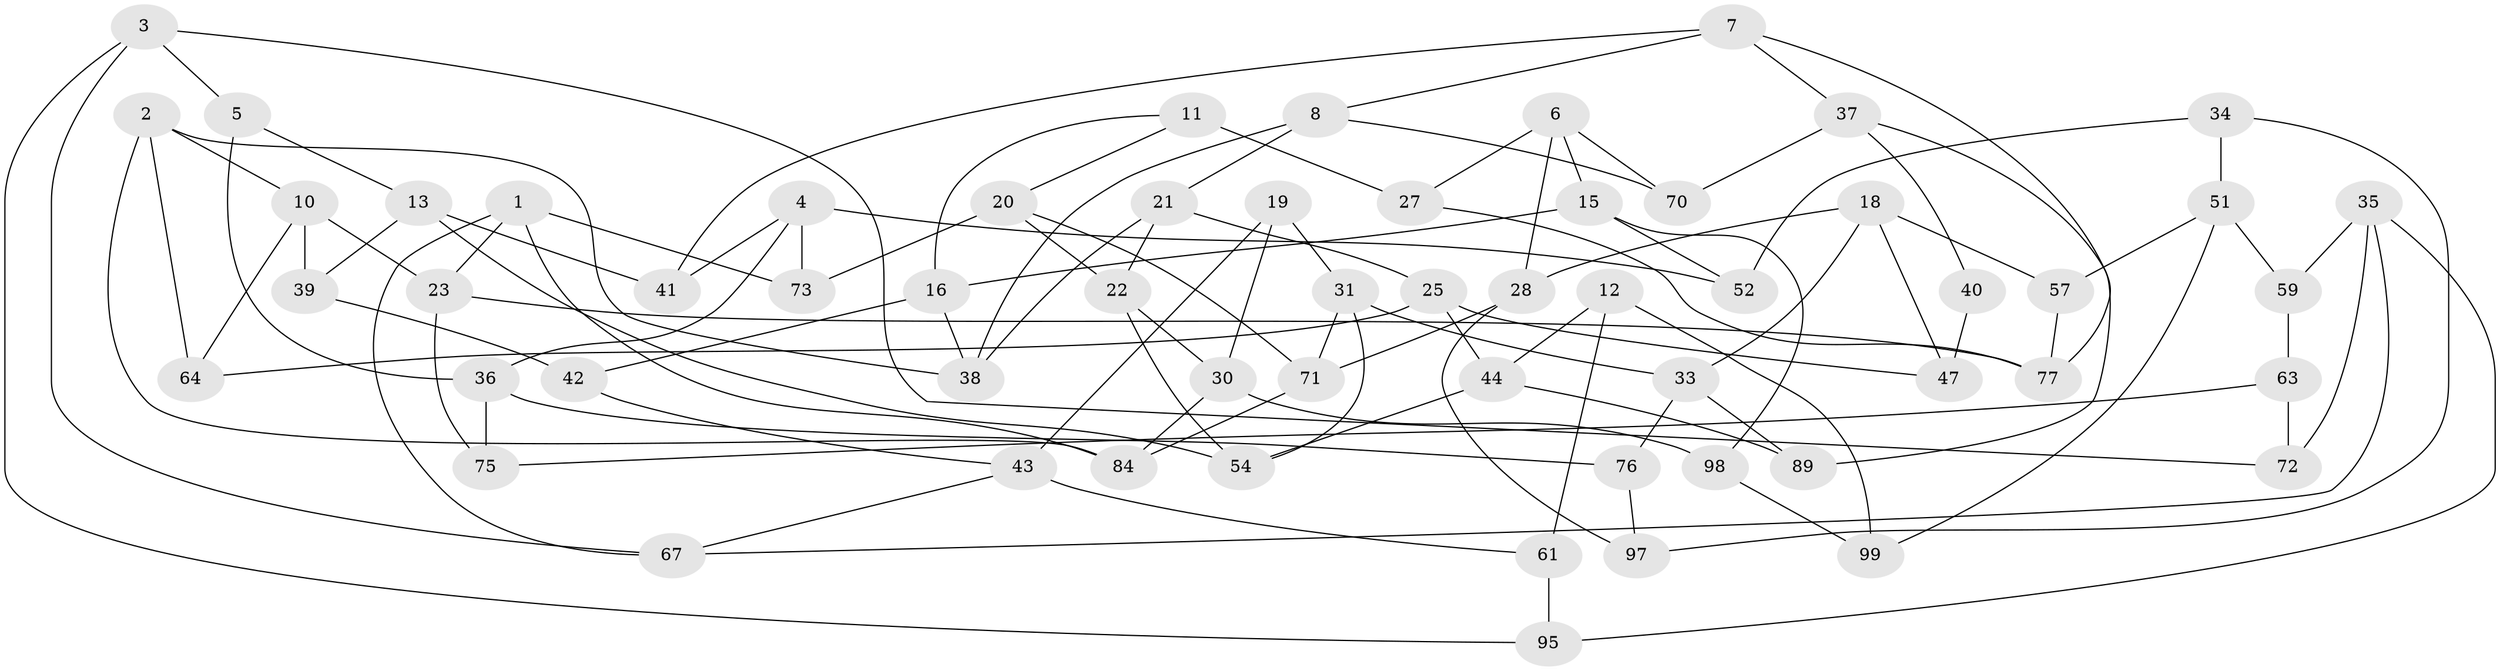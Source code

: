 // original degree distribution, {3: 1.0}
// Generated by graph-tools (version 1.1) at 2025/11/02/21/25 10:11:15]
// undirected, 60 vertices, 106 edges
graph export_dot {
graph [start="1"]
  node [color=gray90,style=filled];
  1 [super="+82"];
  2 [super="+85"];
  3 [super="+48"];
  4 [super="+68"];
  5;
  6 [super="+58"];
  7 [super="+66"];
  8 [super="+9"];
  10 [super="+17"];
  11 [super="+74"];
  12 [super="+14"];
  13 [super="+79"];
  15 [super="+29"];
  16 [super="+86"];
  18 [super="+78"];
  19;
  20 [super="+45"];
  21 [super="+32"];
  22 [super="+26"];
  23 [super="+24"];
  25 [super="+91"];
  27 [super="+46"];
  28 [super="+65"];
  30 [super="+53"];
  31 [super="+90"];
  33 [super="+81"];
  34;
  35 [super="+100"];
  36 [super="+96"];
  37 [super="+94"];
  38 [super="+49"];
  39;
  40;
  41;
  42;
  43 [super="+50"];
  44 [super="+55"];
  47 [super="+56"];
  51 [super="+62"];
  52;
  54 [super="+93"];
  57;
  59 [super="+60"];
  61 [super="+92"];
  63 [super="+80"];
  64;
  67 [super="+69"];
  70;
  71 [super="+83"];
  72;
  73;
  75;
  76;
  77 [super="+87"];
  84 [super="+88"];
  89;
  95;
  97;
  98;
  99;
  1 -- 73;
  1 -- 23;
  1 -- 84;
  1 -- 67;
  2 -- 84;
  2 -- 64;
  2 -- 10;
  2 -- 38;
  3 -- 95;
  3 -- 67;
  3 -- 72;
  3 -- 5;
  4 -- 73;
  4 -- 52;
  4 -- 41;
  4 -- 36;
  5 -- 36;
  5 -- 13;
  6 -- 70;
  6 -- 15;
  6 -- 27;
  6 -- 28;
  7 -- 37;
  7 -- 41;
  7 -- 8;
  7 -- 77;
  8 -- 38;
  8 -- 70;
  8 -- 21;
  10 -- 39;
  10 -- 64;
  10 -- 23;
  11 -- 27 [weight=2];
  11 -- 16;
  11 -- 20;
  12 -- 61 [weight=2];
  12 -- 44;
  12 -- 99;
  13 -- 39;
  13 -- 54;
  13 -- 41;
  15 -- 16;
  15 -- 98;
  15 -- 52;
  16 -- 42;
  16 -- 38;
  18 -- 57;
  18 -- 47;
  18 -- 33;
  18 -- 28;
  19 -- 31;
  19 -- 43;
  19 -- 30;
  20 -- 73;
  20 -- 71;
  20 -- 22;
  21 -- 25;
  21 -- 38;
  21 -- 22;
  22 -- 30;
  22 -- 54;
  23 -- 75;
  23 -- 77;
  25 -- 47;
  25 -- 64;
  25 -- 44;
  27 -- 77;
  28 -- 97;
  28 -- 71;
  30 -- 98;
  30 -- 84;
  31 -- 33;
  31 -- 54;
  31 -- 71;
  33 -- 76;
  33 -- 89;
  34 -- 97;
  34 -- 52;
  34 -- 51;
  35 -- 59;
  35 -- 72;
  35 -- 67;
  35 -- 95;
  36 -- 75;
  36 -- 76;
  37 -- 89;
  37 -- 40;
  37 -- 70;
  39 -- 42;
  40 -- 47 [weight=2];
  42 -- 43;
  43 -- 61;
  43 -- 67;
  44 -- 89;
  44 -- 54;
  51 -- 59;
  51 -- 99;
  51 -- 57;
  57 -- 77;
  59 -- 63 [weight=2];
  61 -- 95;
  63 -- 72;
  63 -- 75;
  71 -- 84;
  76 -- 97;
  98 -- 99;
}
